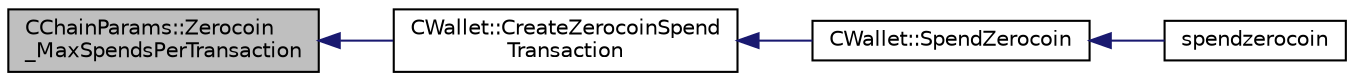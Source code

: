 digraph "CChainParams::Zerocoin_MaxSpendsPerTransaction"
{
  edge [fontname="Helvetica",fontsize="10",labelfontname="Helvetica",labelfontsize="10"];
  node [fontname="Helvetica",fontsize="10",shape=record];
  rankdir="LR";
  Node264 [label="CChainParams::Zerocoin\l_MaxSpendsPerTransaction",height=0.2,width=0.4,color="black", fillcolor="grey75", style="filled", fontcolor="black"];
  Node264 -> Node265 [dir="back",color="midnightblue",fontsize="10",style="solid",fontname="Helvetica"];
  Node265 [label="CWallet::CreateZerocoinSpend\lTransaction",height=0.2,width=0.4,color="black", fillcolor="white", style="filled",URL="$class_c_wallet.html#a7dfcafe767983d2be451af8ea15dda94"];
  Node265 -> Node266 [dir="back",color="midnightblue",fontsize="10",style="solid",fontname="Helvetica"];
  Node266 [label="CWallet::SpendZerocoin",height=0.2,width=0.4,color="black", fillcolor="white", style="filled",URL="$class_c_wallet.html#aedd0ae4e683ee642272e170b7afd33fe"];
  Node266 -> Node267 [dir="back",color="midnightblue",fontsize="10",style="solid",fontname="Helvetica"];
  Node267 [label="spendzerocoin",height=0.2,width=0.4,color="black", fillcolor="white", style="filled",URL="$rpcwallet_8cpp.html#adea64c692ec279a1a3a2c9143f264955"];
}

